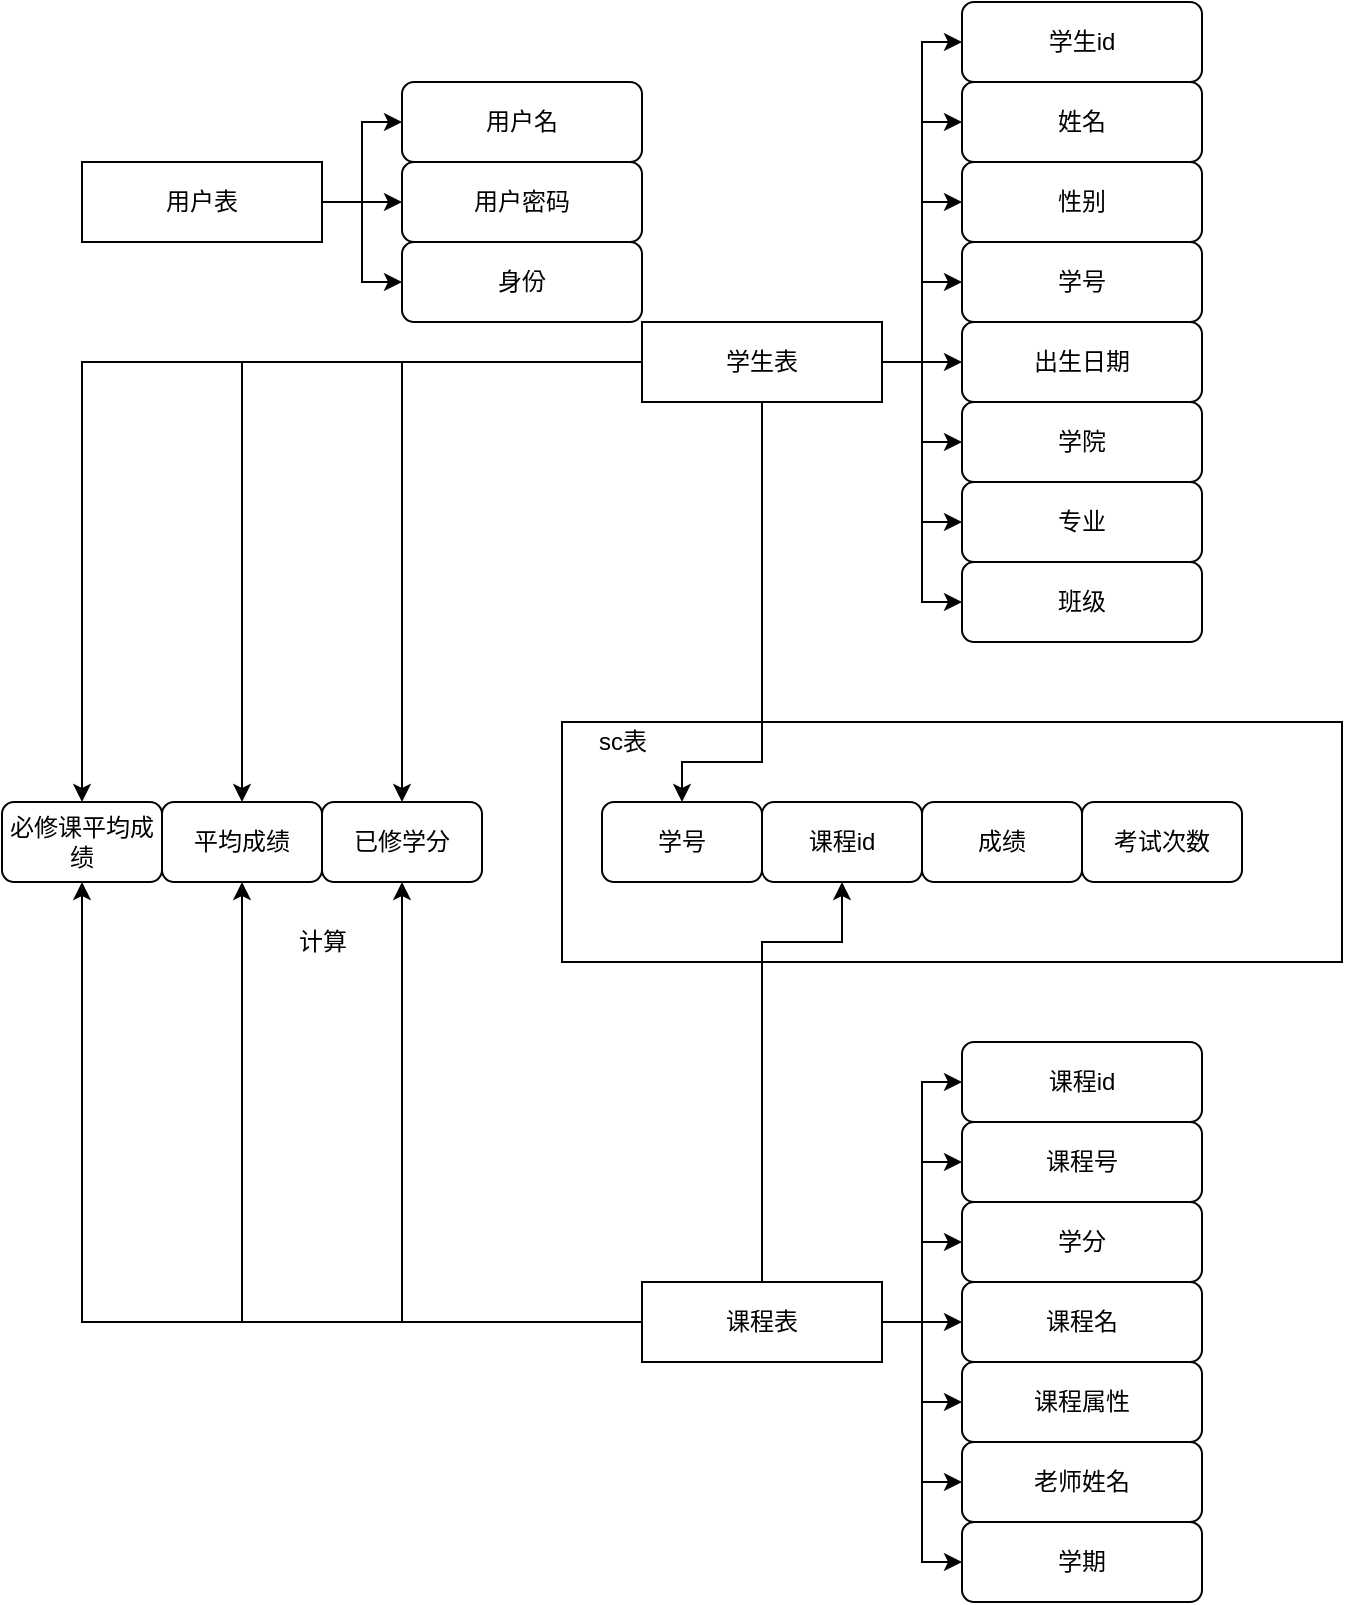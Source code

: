 <mxfile version="13.3.1" type="device"><diagram id="prtHgNgQTEPvFCAcTncT" name="Page-1"><mxGraphModel dx="2253" dy="875" grid="1" gridSize="10" guides="1" tooltips="1" connect="1" arrows="1" fold="1" page="1" pageScale="1" pageWidth="827" pageHeight="1169" math="0" shadow="0"><root><mxCell id="0"/><mxCell id="1" parent="0"/><mxCell id="dj1k9HAHgbe2Hhbq2Qw9-48" value="" style="rounded=0;whiteSpace=wrap;html=1;" parent="1" vertex="1"><mxGeometry x="160" y="400" width="390" height="120" as="geometry"/></mxCell><mxCell id="dj1k9HAHgbe2Hhbq2Qw9-6" style="edgeStyle=orthogonalEdgeStyle;rounded=0;orthogonalLoop=1;jettySize=auto;html=1;entryX=0.5;entryY=0;entryDx=0;entryDy=0;" parent="1" source="dj1k9HAHgbe2Hhbq2Qw9-1" target="dj1k9HAHgbe2Hhbq2Qw9-5" edge="1"><mxGeometry relative="1" as="geometry"><Array as="points"><mxPoint x="260" y="420"/><mxPoint x="220" y="420"/></Array></mxGeometry></mxCell><mxCell id="dj1k9HAHgbe2Hhbq2Qw9-20" value="" style="edgeStyle=orthogonalEdgeStyle;rounded=0;orthogonalLoop=1;jettySize=auto;html=1;entryX=0;entryY=0.5;entryDx=0;entryDy=0;" parent="1" source="dj1k9HAHgbe2Hhbq2Qw9-1" target="dj1k9HAHgbe2Hhbq2Qw9-22" edge="1"><mxGeometry relative="1" as="geometry"><mxPoint x="360" y="140" as="targetPoint"/></mxGeometry></mxCell><mxCell id="dj1k9HAHgbe2Hhbq2Qw9-33" style="edgeStyle=orthogonalEdgeStyle;rounded=0;orthogonalLoop=1;jettySize=auto;html=1;exitX=0;exitY=0.5;exitDx=0;exitDy=0;entryX=0.5;entryY=0;entryDx=0;entryDy=0;" parent="1" source="dj1k9HAHgbe2Hhbq2Qw9-1" target="dj1k9HAHgbe2Hhbq2Qw9-25" edge="1"><mxGeometry relative="1" as="geometry"/></mxCell><mxCell id="dj1k9HAHgbe2Hhbq2Qw9-42" style="edgeStyle=orthogonalEdgeStyle;rounded=0;orthogonalLoop=1;jettySize=auto;html=1;exitX=1;exitY=0.5;exitDx=0;exitDy=0;entryX=0;entryY=0.5;entryDx=0;entryDy=0;" parent="1" source="dj1k9HAHgbe2Hhbq2Qw9-1" target="dj1k9HAHgbe2Hhbq2Qw9-23" edge="1"><mxGeometry relative="1" as="geometry"/></mxCell><mxCell id="dj1k9HAHgbe2Hhbq2Qw9-43" style="edgeStyle=orthogonalEdgeStyle;rounded=0;orthogonalLoop=1;jettySize=auto;html=1;exitX=1;exitY=0.5;exitDx=0;exitDy=0;" parent="1" source="dj1k9HAHgbe2Hhbq2Qw9-1" target="dj1k9HAHgbe2Hhbq2Qw9-24" edge="1"><mxGeometry relative="1" as="geometry"/></mxCell><mxCell id="dj1k9HAHgbe2Hhbq2Qw9-44" style="edgeStyle=orthogonalEdgeStyle;rounded=0;orthogonalLoop=1;jettySize=auto;html=1;exitX=1;exitY=0.5;exitDx=0;exitDy=0;entryX=0;entryY=0.5;entryDx=0;entryDy=0;" parent="1" source="dj1k9HAHgbe2Hhbq2Qw9-1" target="dj1k9HAHgbe2Hhbq2Qw9-26" edge="1"><mxGeometry relative="1" as="geometry"/></mxCell><mxCell id="dj1k9HAHgbe2Hhbq2Qw9-45" style="edgeStyle=orthogonalEdgeStyle;rounded=0;orthogonalLoop=1;jettySize=auto;html=1;exitX=1;exitY=0.5;exitDx=0;exitDy=0;entryX=0;entryY=0.5;entryDx=0;entryDy=0;" parent="1" source="dj1k9HAHgbe2Hhbq2Qw9-1" target="dj1k9HAHgbe2Hhbq2Qw9-27" edge="1"><mxGeometry relative="1" as="geometry"/></mxCell><mxCell id="dj1k9HAHgbe2Hhbq2Qw9-46" style="edgeStyle=orthogonalEdgeStyle;rounded=0;orthogonalLoop=1;jettySize=auto;html=1;exitX=1;exitY=0.5;exitDx=0;exitDy=0;entryX=0;entryY=0.5;entryDx=0;entryDy=0;" parent="1" source="dj1k9HAHgbe2Hhbq2Qw9-1" target="dj1k9HAHgbe2Hhbq2Qw9-28" edge="1"><mxGeometry relative="1" as="geometry"/></mxCell><mxCell id="dj1k9HAHgbe2Hhbq2Qw9-47" style="edgeStyle=orthogonalEdgeStyle;rounded=0;orthogonalLoop=1;jettySize=auto;html=1;exitX=1;exitY=0.5;exitDx=0;exitDy=0;entryX=0;entryY=0.5;entryDx=0;entryDy=0;" parent="1" source="dj1k9HAHgbe2Hhbq2Qw9-1" target="dj1k9HAHgbe2Hhbq2Qw9-29" edge="1"><mxGeometry relative="1" as="geometry"/></mxCell><mxCell id="E5PseeaQhYaRzBj0mZkg-3" style="edgeStyle=orthogonalEdgeStyle;rounded=0;orthogonalLoop=1;jettySize=auto;html=1;exitX=0;exitY=0.5;exitDx=0;exitDy=0;" parent="1" source="dj1k9HAHgbe2Hhbq2Qw9-1" target="E5PseeaQhYaRzBj0mZkg-1" edge="1"><mxGeometry relative="1" as="geometry"/></mxCell><mxCell id="E5PseeaQhYaRzBj0mZkg-10" style="edgeStyle=orthogonalEdgeStyle;rounded=0;orthogonalLoop=1;jettySize=auto;html=1;exitX=1;exitY=0.5;exitDx=0;exitDy=0;entryX=0;entryY=0.5;entryDx=0;entryDy=0;" parent="1" source="dj1k9HAHgbe2Hhbq2Qw9-1" target="E5PseeaQhYaRzBj0mZkg-9" edge="1"><mxGeometry relative="1" as="geometry"/></mxCell><mxCell id="dUQm1kFP3O2GIeqyjXNn-5" style="edgeStyle=orthogonalEdgeStyle;rounded=0;orthogonalLoop=1;jettySize=auto;html=1;exitX=0;exitY=0.5;exitDx=0;exitDy=0;entryX=0.5;entryY=0;entryDx=0;entryDy=0;" parent="1" source="dj1k9HAHgbe2Hhbq2Qw9-1" target="dUQm1kFP3O2GIeqyjXNn-3" edge="1"><mxGeometry relative="1" as="geometry"/></mxCell><mxCell id="dj1k9HAHgbe2Hhbq2Qw9-1" value="学生表" style="rounded=0;whiteSpace=wrap;html=1;" parent="1" vertex="1"><mxGeometry x="200" y="200" width="120" height="40" as="geometry"/></mxCell><mxCell id="dj1k9HAHgbe2Hhbq2Qw9-18" style="edgeStyle=orthogonalEdgeStyle;rounded=0;orthogonalLoop=1;jettySize=auto;html=1;exitX=0.5;exitY=0;exitDx=0;exitDy=0;entryX=0.5;entryY=1;entryDx=0;entryDy=0;" parent="1" source="dj1k9HAHgbe2Hhbq2Qw9-2" target="dj1k9HAHgbe2Hhbq2Qw9-16" edge="1"><mxGeometry relative="1" as="geometry"><Array as="points"><mxPoint x="260" y="510"/><mxPoint x="300" y="510"/></Array></mxGeometry></mxCell><mxCell id="dj1k9HAHgbe2Hhbq2Qw9-34" style="edgeStyle=orthogonalEdgeStyle;rounded=0;orthogonalLoop=1;jettySize=auto;html=1;exitX=0;exitY=0.5;exitDx=0;exitDy=0;entryX=0.5;entryY=1;entryDx=0;entryDy=0;" parent="1" source="dj1k9HAHgbe2Hhbq2Qw9-2" target="dj1k9HAHgbe2Hhbq2Qw9-25" edge="1"><mxGeometry relative="1" as="geometry"/></mxCell><mxCell id="dj1k9HAHgbe2Hhbq2Qw9-36" style="edgeStyle=orthogonalEdgeStyle;rounded=0;orthogonalLoop=1;jettySize=auto;html=1;entryX=0;entryY=0.5;entryDx=0;entryDy=0;" parent="1" source="dj1k9HAHgbe2Hhbq2Qw9-2" target="dj1k9HAHgbe2Hhbq2Qw9-31" edge="1"><mxGeometry relative="1" as="geometry"/></mxCell><mxCell id="dj1k9HAHgbe2Hhbq2Qw9-37" style="edgeStyle=orthogonalEdgeStyle;rounded=0;orthogonalLoop=1;jettySize=auto;html=1;exitX=1;exitY=0.5;exitDx=0;exitDy=0;entryX=0;entryY=0.5;entryDx=0;entryDy=0;" parent="1" source="dj1k9HAHgbe2Hhbq2Qw9-2" target="dj1k9HAHgbe2Hhbq2Qw9-35" edge="1"><mxGeometry relative="1" as="geometry"/></mxCell><mxCell id="dj1k9HAHgbe2Hhbq2Qw9-38" style="edgeStyle=orthogonalEdgeStyle;rounded=0;orthogonalLoop=1;jettySize=auto;html=1;exitX=1;exitY=0.5;exitDx=0;exitDy=0;entryX=0;entryY=0.5;entryDx=0;entryDy=0;" parent="1" source="dj1k9HAHgbe2Hhbq2Qw9-2" target="dj1k9HAHgbe2Hhbq2Qw9-30" edge="1"><mxGeometry relative="1" as="geometry"/></mxCell><mxCell id="dj1k9HAHgbe2Hhbq2Qw9-39" style="edgeStyle=orthogonalEdgeStyle;rounded=0;orthogonalLoop=1;jettySize=auto;html=1;exitX=1;exitY=0.5;exitDx=0;exitDy=0;entryX=0;entryY=0.5;entryDx=0;entryDy=0;" parent="1" source="dj1k9HAHgbe2Hhbq2Qw9-2" target="dj1k9HAHgbe2Hhbq2Qw9-32" edge="1"><mxGeometry relative="1" as="geometry"/></mxCell><mxCell id="E5PseeaQhYaRzBj0mZkg-2" style="edgeStyle=orthogonalEdgeStyle;rounded=0;orthogonalLoop=1;jettySize=auto;html=1;exitX=0;exitY=0.5;exitDx=0;exitDy=0;entryX=0.5;entryY=1;entryDx=0;entryDy=0;" parent="1" source="dj1k9HAHgbe2Hhbq2Qw9-2" target="E5PseeaQhYaRzBj0mZkg-1" edge="1"><mxGeometry relative="1" as="geometry"/></mxCell><mxCell id="E5PseeaQhYaRzBj0mZkg-8" style="edgeStyle=orthogonalEdgeStyle;rounded=0;orthogonalLoop=1;jettySize=auto;html=1;exitX=1;exitY=0.5;exitDx=0;exitDy=0;entryX=0;entryY=0.5;entryDx=0;entryDy=0;" parent="1" source="dj1k9HAHgbe2Hhbq2Qw9-2" target="E5PseeaQhYaRzBj0mZkg-7" edge="1"><mxGeometry relative="1" as="geometry"/></mxCell><mxCell id="dUQm1kFP3O2GIeqyjXNn-2" style="edgeStyle=orthogonalEdgeStyle;rounded=0;orthogonalLoop=1;jettySize=auto;html=1;exitX=1;exitY=0.5;exitDx=0;exitDy=0;entryX=0;entryY=0.5;entryDx=0;entryDy=0;" parent="1" source="dj1k9HAHgbe2Hhbq2Qw9-2" target="dUQm1kFP3O2GIeqyjXNn-1" edge="1"><mxGeometry relative="1" as="geometry"/></mxCell><mxCell id="dUQm1kFP3O2GIeqyjXNn-4" style="edgeStyle=orthogonalEdgeStyle;rounded=0;orthogonalLoop=1;jettySize=auto;html=1;exitX=0;exitY=0.5;exitDx=0;exitDy=0;entryX=0.5;entryY=1;entryDx=0;entryDy=0;" parent="1" source="dj1k9HAHgbe2Hhbq2Qw9-2" target="dUQm1kFP3O2GIeqyjXNn-3" edge="1"><mxGeometry relative="1" as="geometry"/></mxCell><mxCell id="Zv2hdOVOrdKT93vqyN-G-2" style="edgeStyle=orthogonalEdgeStyle;rounded=0;orthogonalLoop=1;jettySize=auto;html=1;exitX=1;exitY=0.5;exitDx=0;exitDy=0;entryX=0;entryY=0.5;entryDx=0;entryDy=0;" edge="1" parent="1" source="dj1k9HAHgbe2Hhbq2Qw9-2" target="Zv2hdOVOrdKT93vqyN-G-1"><mxGeometry relative="1" as="geometry"/></mxCell><mxCell id="dj1k9HAHgbe2Hhbq2Qw9-2" value="课程表" style="rounded=0;whiteSpace=wrap;html=1;" parent="1" vertex="1"><mxGeometry x="200" y="680" width="120" height="40" as="geometry"/></mxCell><mxCell id="dj1k9HAHgbe2Hhbq2Qw9-9" value="" style="edgeStyle=orthogonalEdgeStyle;rounded=0;orthogonalLoop=1;jettySize=auto;html=1;entryX=0;entryY=0.5;entryDx=0;entryDy=0;" parent="1" source="dj1k9HAHgbe2Hhbq2Qw9-3" target="dj1k9HAHgbe2Hhbq2Qw9-10" edge="1"><mxGeometry relative="1" as="geometry"><mxPoint x="140" y="40" as="targetPoint"/></mxGeometry></mxCell><mxCell id="dj1k9HAHgbe2Hhbq2Qw9-14" style="edgeStyle=orthogonalEdgeStyle;rounded=0;orthogonalLoop=1;jettySize=auto;html=1;exitX=1;exitY=0.5;exitDx=0;exitDy=0;entryX=0;entryY=0.5;entryDx=0;entryDy=0;" parent="1" source="dj1k9HAHgbe2Hhbq2Qw9-3" target="dj1k9HAHgbe2Hhbq2Qw9-11" edge="1"><mxGeometry relative="1" as="geometry"/></mxCell><mxCell id="dj1k9HAHgbe2Hhbq2Qw9-15" style="edgeStyle=orthogonalEdgeStyle;rounded=0;orthogonalLoop=1;jettySize=auto;html=1;exitX=1;exitY=0.5;exitDx=0;exitDy=0;entryX=0;entryY=0.5;entryDx=0;entryDy=0;" parent="1" source="dj1k9HAHgbe2Hhbq2Qw9-3" target="dj1k9HAHgbe2Hhbq2Qw9-12" edge="1"><mxGeometry relative="1" as="geometry"/></mxCell><mxCell id="dj1k9HAHgbe2Hhbq2Qw9-3" value="用户表" style="rounded=0;whiteSpace=wrap;html=1;" parent="1" vertex="1"><mxGeometry x="-80" y="120" width="120" height="40" as="geometry"/></mxCell><mxCell id="dj1k9HAHgbe2Hhbq2Qw9-5" value="学号" style="rounded=1;whiteSpace=wrap;html=1;" parent="1" vertex="1"><mxGeometry x="180" y="440" width="80" height="40" as="geometry"/></mxCell><mxCell id="dj1k9HAHgbe2Hhbq2Qw9-10" value="用户名" style="rounded=1;whiteSpace=wrap;html=1;" parent="1" vertex="1"><mxGeometry x="80" y="80" width="120" height="40" as="geometry"/></mxCell><mxCell id="dj1k9HAHgbe2Hhbq2Qw9-11" value="用户密码" style="rounded=1;whiteSpace=wrap;html=1;" parent="1" vertex="1"><mxGeometry x="80" y="120" width="120" height="40" as="geometry"/></mxCell><mxCell id="dj1k9HAHgbe2Hhbq2Qw9-12" value="身份" style="rounded=1;whiteSpace=wrap;html=1;" parent="1" vertex="1"><mxGeometry x="80" y="160" width="120" height="40" as="geometry"/></mxCell><mxCell id="dj1k9HAHgbe2Hhbq2Qw9-16" value="课程id" style="rounded=1;whiteSpace=wrap;html=1;" parent="1" vertex="1"><mxGeometry x="260" y="440" width="80" height="40" as="geometry"/></mxCell><mxCell id="dj1k9HAHgbe2Hhbq2Qw9-22" value="姓名" style="rounded=1;whiteSpace=wrap;html=1;" parent="1" vertex="1"><mxGeometry x="360" y="80" width="120" height="40" as="geometry"/></mxCell><mxCell id="dj1k9HAHgbe2Hhbq2Qw9-23" value="性别" style="rounded=1;whiteSpace=wrap;html=1;" parent="1" vertex="1"><mxGeometry x="360" y="120" width="120" height="40" as="geometry"/></mxCell><mxCell id="dj1k9HAHgbe2Hhbq2Qw9-24" value="学号" style="rounded=1;whiteSpace=wrap;html=1;" parent="1" vertex="1"><mxGeometry x="360" y="160" width="120" height="40" as="geometry"/></mxCell><mxCell id="dj1k9HAHgbe2Hhbq2Qw9-25" value="已修学分" style="rounded=1;whiteSpace=wrap;html=1;" parent="1" vertex="1"><mxGeometry x="40" y="440" width="80" height="40" as="geometry"/></mxCell><mxCell id="dj1k9HAHgbe2Hhbq2Qw9-26" value="出生日期" style="rounded=1;whiteSpace=wrap;html=1;" parent="1" vertex="1"><mxGeometry x="360" y="200" width="120" height="40" as="geometry"/></mxCell><mxCell id="dj1k9HAHgbe2Hhbq2Qw9-27" value="学院" style="rounded=1;whiteSpace=wrap;html=1;" parent="1" vertex="1"><mxGeometry x="360" y="240" width="120" height="40" as="geometry"/></mxCell><mxCell id="dj1k9HAHgbe2Hhbq2Qw9-28" value="专业" style="rounded=1;whiteSpace=wrap;html=1;" parent="1" vertex="1"><mxGeometry x="360" y="280" width="120" height="40" as="geometry"/></mxCell><mxCell id="dj1k9HAHgbe2Hhbq2Qw9-29" value="班级" style="rounded=1;whiteSpace=wrap;html=1;" parent="1" vertex="1"><mxGeometry x="360" y="320" width="120" height="40" as="geometry"/></mxCell><mxCell id="dj1k9HAHgbe2Hhbq2Qw9-30" value="课程名" style="rounded=1;whiteSpace=wrap;html=1;" parent="1" vertex="1"><mxGeometry x="360" y="680" width="120" height="40" as="geometry"/></mxCell><mxCell id="dj1k9HAHgbe2Hhbq2Qw9-31" value="学分" style="rounded=1;whiteSpace=wrap;html=1;" parent="1" vertex="1"><mxGeometry x="360" y="640" width="120" height="40" as="geometry"/></mxCell><mxCell id="dj1k9HAHgbe2Hhbq2Qw9-32" value="课程属性" style="rounded=1;whiteSpace=wrap;html=1;" parent="1" vertex="1"><mxGeometry x="360" y="720" width="120" height="40" as="geometry"/></mxCell><mxCell id="dj1k9HAHgbe2Hhbq2Qw9-35" value="老师姓名" style="rounded=1;whiteSpace=wrap;html=1;" parent="1" vertex="1"><mxGeometry x="360" y="760" width="120" height="40" as="geometry"/></mxCell><mxCell id="dj1k9HAHgbe2Hhbq2Qw9-40" value="计算" style="text;html=1;align=center;verticalAlign=middle;resizable=0;points=[];autosize=1;" parent="1" vertex="1"><mxGeometry x="20" y="500" width="40" height="20" as="geometry"/></mxCell><mxCell id="dj1k9HAHgbe2Hhbq2Qw9-41" value="sc表" style="text;html=1;align=center;verticalAlign=middle;resizable=0;points=[];autosize=1;rotation=0;" parent="1" vertex="1"><mxGeometry x="170" y="400" width="40" height="20" as="geometry"/></mxCell><mxCell id="E5PseeaQhYaRzBj0mZkg-1" value="平均成绩" style="rounded=1;whiteSpace=wrap;html=1;" parent="1" vertex="1"><mxGeometry x="-40" y="440" width="80" height="40" as="geometry"/></mxCell><mxCell id="E5PseeaQhYaRzBj0mZkg-4" value="成绩" style="rounded=1;whiteSpace=wrap;html=1;" parent="1" vertex="1"><mxGeometry x="340" y="440" width="80" height="40" as="geometry"/></mxCell><mxCell id="E5PseeaQhYaRzBj0mZkg-5" value="考试次数" style="rounded=1;whiteSpace=wrap;html=1;" parent="1" vertex="1"><mxGeometry x="420" y="440" width="80" height="40" as="geometry"/></mxCell><mxCell id="E5PseeaQhYaRzBj0mZkg-7" value="课程id" style="rounded=1;whiteSpace=wrap;html=1;" parent="1" vertex="1"><mxGeometry x="360" y="560" width="120" height="40" as="geometry"/></mxCell><mxCell id="E5PseeaQhYaRzBj0mZkg-9" value="学生id" style="rounded=1;whiteSpace=wrap;html=1;" parent="1" vertex="1"><mxGeometry x="360" y="40" width="120" height="40" as="geometry"/></mxCell><mxCell id="dUQm1kFP3O2GIeqyjXNn-1" value="学期" style="rounded=1;whiteSpace=wrap;html=1;" parent="1" vertex="1"><mxGeometry x="360" y="800" width="120" height="40" as="geometry"/></mxCell><mxCell id="dUQm1kFP3O2GIeqyjXNn-3" value="必修课平均成绩" style="rounded=1;whiteSpace=wrap;html=1;" parent="1" vertex="1"><mxGeometry x="-120" y="440" width="80" height="40" as="geometry"/></mxCell><mxCell id="Zv2hdOVOrdKT93vqyN-G-1" value="课程号" style="rounded=1;whiteSpace=wrap;html=1;" vertex="1" parent="1"><mxGeometry x="360" y="600" width="120" height="40" as="geometry"/></mxCell></root></mxGraphModel></diagram></mxfile>